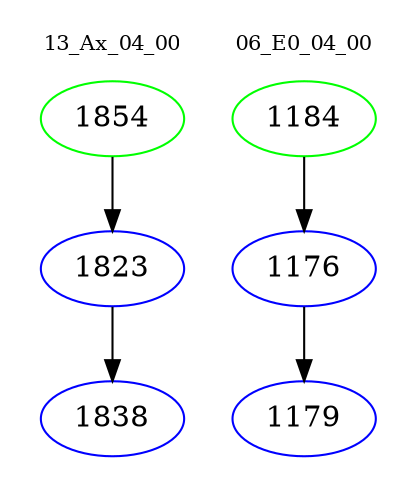digraph{
subgraph cluster_0 {
color = white
label = "13_Ax_04_00";
fontsize=10;
T0_1854 [label="1854", color="green"]
T0_1854 -> T0_1823 [color="black"]
T0_1823 [label="1823", color="blue"]
T0_1823 -> T0_1838 [color="black"]
T0_1838 [label="1838", color="blue"]
}
subgraph cluster_1 {
color = white
label = "06_E0_04_00";
fontsize=10;
T1_1184 [label="1184", color="green"]
T1_1184 -> T1_1176 [color="black"]
T1_1176 [label="1176", color="blue"]
T1_1176 -> T1_1179 [color="black"]
T1_1179 [label="1179", color="blue"]
}
}
